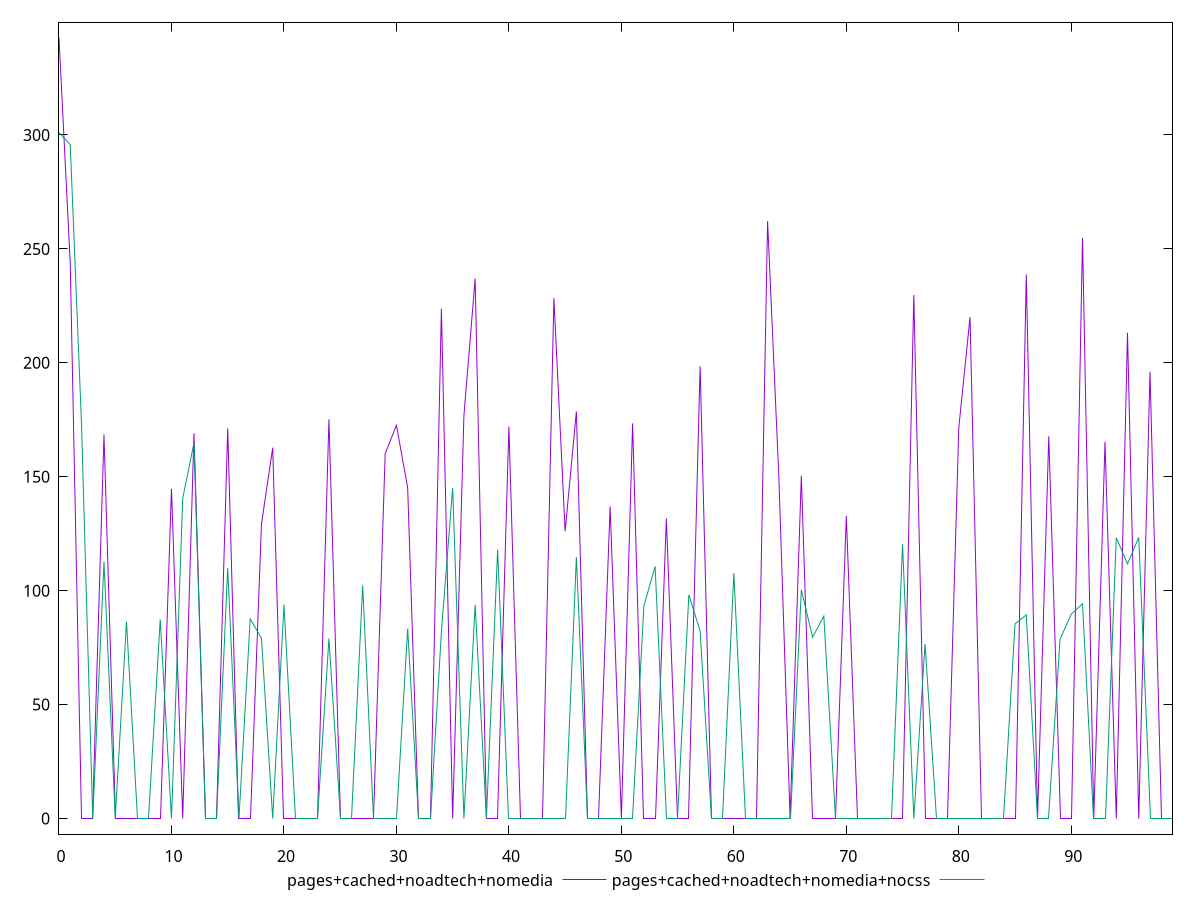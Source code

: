 reset

$pagesCachedNoadtechNomedia <<EOF
0 342.58799982070923
1 243.65100002288818
2 0
3 0
4 168.5290002822876
5 0
6 0
7 0
8 0
9 0
10 144.69799947738647
11 0
12 169.07499980926514
13 0
14 0
15 171.23000049591064
16 0
17 0
18 129.0920000076294
19 162.7480001449585
20 0
21 0
22 0
23 0
24 175.2079997062683
25 0
26 0
27 0
28 0
29 160.15099954605103
30 172.57499980926514
31 145.16400003433228
32 0
33 0
34 223.71799993515015
35 0
36 176.71099996566772
37 236.9210000038147
38 0
39 0
40 171.98099994659424
41 0
42 0
43 0
44 228.40700006484985
45 126.11900043487549
46 178.63299989700317
47 0
48 0
49 136.98200035095215
50 0
51 173.4210000038147
52 0
53 0
54 131.67899990081787
55 0
56 0
57 198.514000415802
58 0
59 0
60 0
61 0
62 0
63 262.20800018310547
64 150.03999996185303
65 0
66 150.3619999885559
67 0
68 0
69 0
70 132.74700021743774
71 0
72 0
73 0
74 0
75 0
76 229.79299974441528
77 0
78 0
79 0
80 171.5279998779297
81 220.06799983978271
82 0
83 0
84 0
85 0
86 238.80099964141846
87 0
88 167.78600025177002
89 0
90 0
91 254.81300020217896
92 0
93 165.29899978637695
94 0
95 213.15500020980835
96 0
97 196.0800004005432
98 0
99 0
EOF

$pagesCachedNoadtechNomediaNocss <<EOF
0 301.0569996833801
1 295.74999952316284
2 173.393000125885
3 0
4 112.75
5 0
6 86.41099977493286
7 0
8 0
9 87.37300062179565
10 0
11 140.4350004196167
12 164.87900018692017
13 0
14 0
15 109.94899988174438
16 0
17 87.59900045394897
18 79.16400003433228
19 0
20 93.84499979019165
21 0
22 0
23 0
24 78.99999952316284
25 0
26 0
27 102.24500036239624
28 0
29 0
30 0
31 83.28699970245361
32 0
33 0
34 82.09199953079224
35 145.11400032043457
36 0
37 93.77399969100952
38 0
39 118.05200004577637
40 0
41 0
42 0
43 0
44 0
45 0
46 114.7039999961853
47 0
48 0
49 0
50 0
51 0
52 93.2209997177124
53 110.6579999923706
54 0
55 0
56 98.19799995422363
57 82.34600019454956
58 0
59 0
60 107.75699996948242
61 0
62 0
63 0
64 0
65 0
66 100.4040002822876
67 79.54699993133545
68 88.81799983978271
69 0
70 0
71 0
72 0
73 0
74 0
75 120.53399991989136
76 0
77 76.59199953079224
78 0
79 0
80 0
81 0
82 0
83 0
84 0
85 85.41400003433228
86 89.37500047683716
87 0
88 0
89 78.6540002822876
90 89.68199968338013
91 94.26799964904785
92 0
93 0
94 123.22900009155273
95 111.75999975204468
96 123.38600015640259
97 0
98 0
99 0
EOF

set key outside below
set xrange [0:99]
set yrange [-6.851759996414184:349.4397598171234]
set trange [-6.851759996414184:349.4397598171234]
set terminal svg size 640, 520 enhanced background rgb 'white'
set output "report_00019_2021-02-10T18-14-37.922Z//uses-rel-preconnect/comparison/line/3_vs_4.svg"

plot $pagesCachedNoadtechNomedia title "pages+cached+noadtech+nomedia" with line, \
     $pagesCachedNoadtechNomediaNocss title "pages+cached+noadtech+nomedia+nocss" with line

reset
